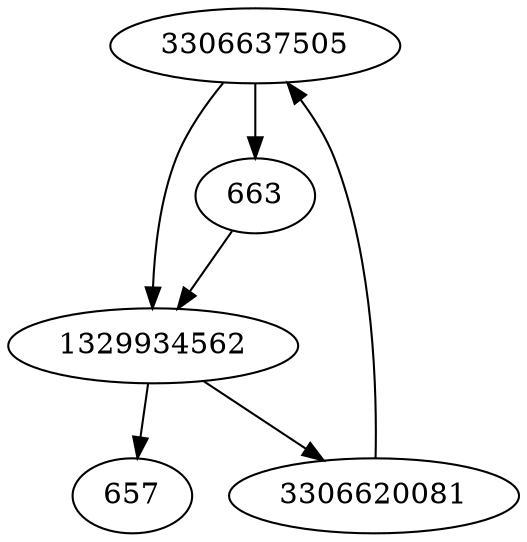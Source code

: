 strict digraph  {
3306637505;
1329934562;
657;
3306620081;
663;
3306637505 -> 1329934562;
3306637505 -> 663;
1329934562 -> 657;
1329934562 -> 3306620081;
3306620081 -> 3306637505;
663 -> 1329934562;
}
